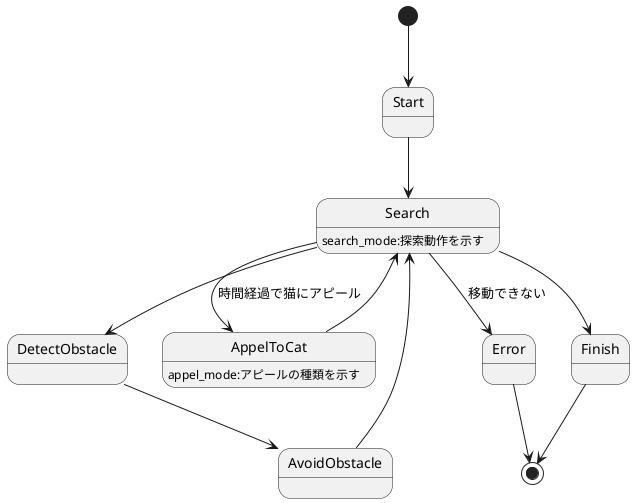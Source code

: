 @startuml
[*] --> Start
Start --> Search
Search : search_mode:探索動作を示す
Search --> DetectObstacle
DetectObstacle --> AvoidObstacle
AvoidObstacle --> Search
Search --> AppelToCat : 時間経過で猫にアピール
AppelToCat --> Search
AppelToCat : appel_mode:アピールの種類を示す
Search --> Error : 移動できない
Search --> Finish
Error --> [*]
Finish --> [*]

@enduml